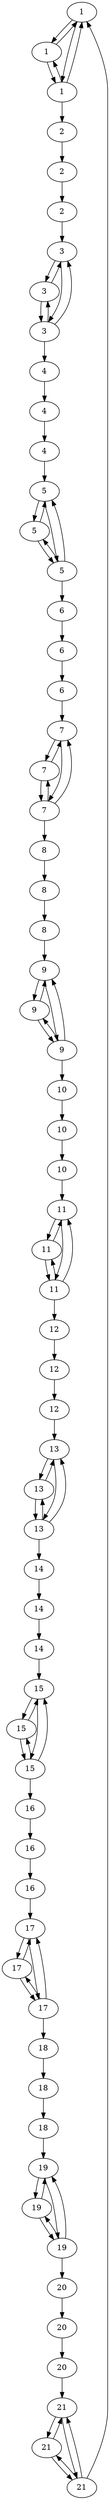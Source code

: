 digraph causal
{
	0 [label="1"]	
	1 [label="1"]	
	2 [label="1"]	
	3 [label="2"]	
	4 [label="2"]	
	5 [label="2"]	
	6 [label="3"]	
	7 [label="3"]	
	8 [label="3"]	
	9 [label="4"]	
	10 [label="4"]	
	11 [label="4"]	
	12 [label="5"]	
	13 [label="5"]	
	14 [label="5"]	
	15 [label="6"]	
	16 [label="6"]	
	17 [label="6"]	
	18 [label="7"]	
	19 [label="7"]	
	20 [label="7"]	
	21 [label="8"]	
	22 [label="8"]	
	23 [label="8"]	
	24 [label="9"]	
	25 [label="9"]	
	26 [label="9"]	
	27 [label="10"]	
	28 [label="10"]	
	29 [label="10"]	
	30 [label="11"]	
	31 [label="11"]	
	32 [label="11"]	
	33 [label="12"]	
	34 [label="12"]	
	35 [label="12"]	
	36 [label="13"]	
	37 [label="13"]	
	38 [label="13"]	
	39 [label="14"]	
	40 [label="14"]	
	41 [label="14"]	
	42 [label="15"]	
	43 [label="15"]	
	44 [label="15"]	
	45 [label="16"]	
	46 [label="16"]	
	47 [label="16"]	
	48 [label="17"]	
	49 [label="17"]	
	50 [label="17"]	
	51 [label="18"]	
	52 [label="18"]	
	53 [label="18"]	
	54 [label="19"]	
	55 [label="19"]	
	56 [label="19"]	
	57 [label="20"]	
	58 [label="20"]	
	59 [label="20"]	
	60 [label="21"]	
	61 [label="21"]	
	62 [label="21"]	
	62 -> 0
	0 -> 1
	0 -> 2
	1 -> 0
	1 -> 2
	2 -> 0
	2 -> 1
	2 -> 3
	3 -> 4
	4 -> 5
	5 -> 6
	6 -> 7
	6 -> 8
	7 -> 6
	7 -> 8
	8 -> 6
	8 -> 7
	8 -> 9
	9 -> 10
	10 -> 11
	11 -> 12
	12 -> 13
	12 -> 14
	13 -> 12
	13 -> 14
	14 -> 12
	14 -> 13
	14 -> 15
	15 -> 16
	16 -> 17
	17 -> 18
	18 -> 19
	18 -> 20
	19 -> 18
	19 -> 20
	20 -> 18
	20 -> 19
	20 -> 21
	21 -> 22
	22 -> 23
	23 -> 24
	24 -> 25
	24 -> 26
	25 -> 24
	25 -> 26
	26 -> 24
	26 -> 25
	26 -> 27
	27 -> 28
	28 -> 29
	29 -> 30
	30 -> 31
	30 -> 32
	31 -> 30
	31 -> 32
	32 -> 30
	32 -> 31
	32 -> 33
	33 -> 34
	34 -> 35
	35 -> 36
	36 -> 37
	36 -> 38
	37 -> 36
	37 -> 38
	38 -> 36
	38 -> 37
	38 -> 39
	39 -> 40
	40 -> 41
	41 -> 42
	42 -> 43
	42 -> 44
	43 -> 42
	43 -> 44
	44 -> 42
	44 -> 43
	44 -> 45
	45 -> 46
	46 -> 47
	47 -> 48
	48 -> 49
	48 -> 50
	49 -> 48
	49 -> 50
	50 -> 48
	50 -> 49
	50 -> 51
	51 -> 52
	52 -> 53
	53 -> 54
	54 -> 55
	54 -> 56
	55 -> 54
	55 -> 56
	56 -> 54
	56 -> 55
	56 -> 57
	57 -> 58
	58 -> 59
	59 -> 60
	60 -> 61
	60 -> 62
	61 -> 60
	61 -> 62
	62 -> 60
	62 -> 61
}
